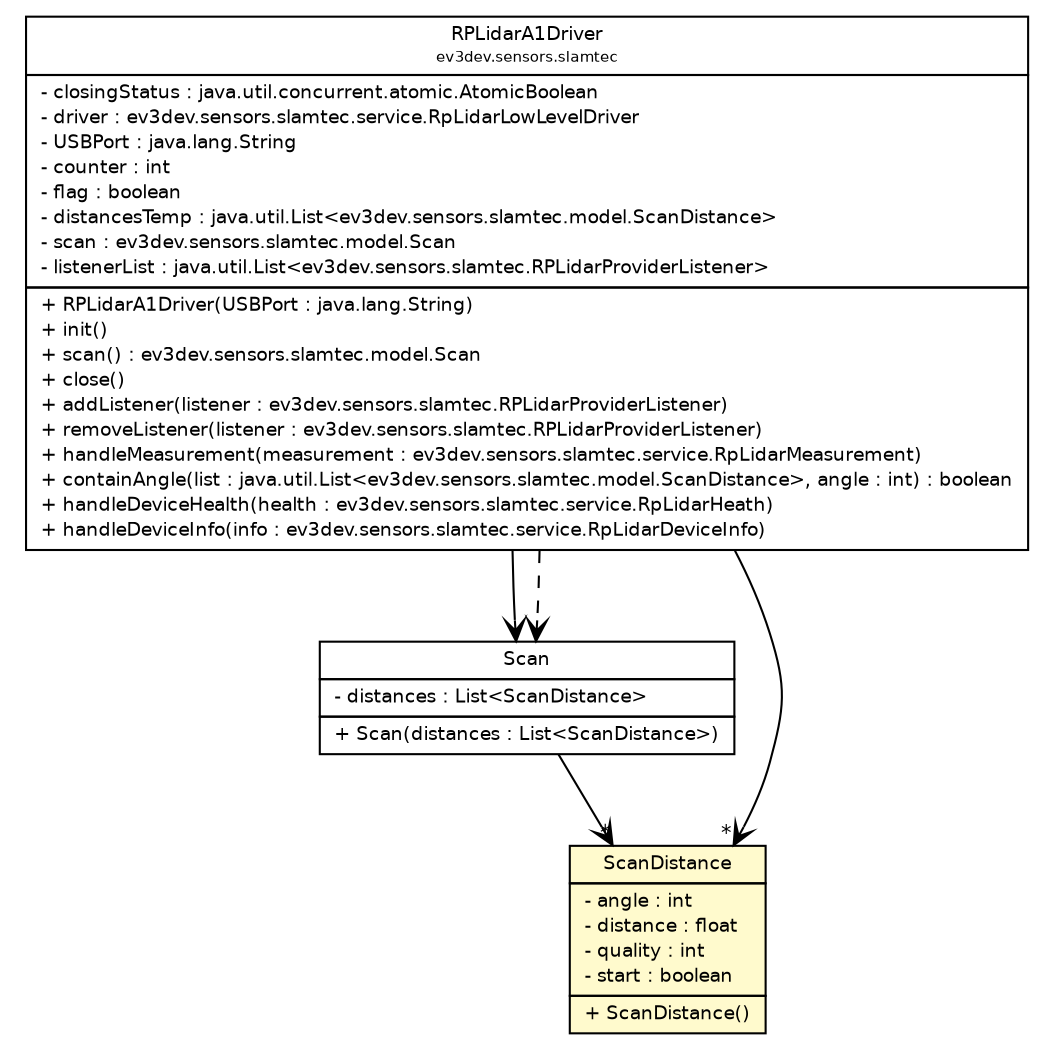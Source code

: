 #!/usr/local/bin/dot
#
# Class diagram 
# Generated by UMLGraph version R5_6-24-gf6e263 (http://www.umlgraph.org/)
#

digraph G {
	edge [fontname="Helvetica",fontsize=10,labelfontname="Helvetica",labelfontsize=10];
	node [fontname="Helvetica",fontsize=10,shape=plaintext];
	nodesep=0.25;
	ranksep=0.5;
	// ev3dev.sensors.slamtec.RPLidarA1Driver
	c387 [label=<<table title="ev3dev.sensors.slamtec.RPLidarA1Driver" border="0" cellborder="1" cellspacing="0" cellpadding="2" port="p" href="../RPLidarA1Driver.html">
		<tr><td><table border="0" cellspacing="0" cellpadding="1">
<tr><td align="center" balign="center"> RPLidarA1Driver </td></tr>
<tr><td align="center" balign="center"><font point-size="7.0"> ev3dev.sensors.slamtec </font></td></tr>
		</table></td></tr>
		<tr><td><table border="0" cellspacing="0" cellpadding="1">
<tr><td align="left" balign="left"> - closingStatus : java.util.concurrent.atomic.AtomicBoolean </td></tr>
<tr><td align="left" balign="left"> - driver : ev3dev.sensors.slamtec.service.RpLidarLowLevelDriver </td></tr>
<tr><td align="left" balign="left"> - USBPort : java.lang.String </td></tr>
<tr><td align="left" balign="left"> - counter : int </td></tr>
<tr><td align="left" balign="left"> - flag : boolean </td></tr>
<tr><td align="left" balign="left"> - distancesTemp : java.util.List&lt;ev3dev.sensors.slamtec.model.ScanDistance&gt; </td></tr>
<tr><td align="left" balign="left"> - scan : ev3dev.sensors.slamtec.model.Scan </td></tr>
<tr><td align="left" balign="left"> - listenerList : java.util.List&lt;ev3dev.sensors.slamtec.RPLidarProviderListener&gt; </td></tr>
		</table></td></tr>
		<tr><td><table border="0" cellspacing="0" cellpadding="1">
<tr><td align="left" balign="left"> + RPLidarA1Driver(USBPort : java.lang.String) </td></tr>
<tr><td align="left" balign="left"> + init() </td></tr>
<tr><td align="left" balign="left"> + scan() : ev3dev.sensors.slamtec.model.Scan </td></tr>
<tr><td align="left" balign="left"> + close() </td></tr>
<tr><td align="left" balign="left"> + addListener(listener : ev3dev.sensors.slamtec.RPLidarProviderListener) </td></tr>
<tr><td align="left" balign="left"> + removeListener(listener : ev3dev.sensors.slamtec.RPLidarProviderListener) </td></tr>
<tr><td align="left" balign="left"> + handleMeasurement(measurement : ev3dev.sensors.slamtec.service.RpLidarMeasurement) </td></tr>
<tr><td align="left" balign="left"> + containAngle(list : java.util.List&lt;ev3dev.sensors.slamtec.model.ScanDistance&gt;, angle : int) : boolean </td></tr>
<tr><td align="left" balign="left"> + handleDeviceHealth(health : ev3dev.sensors.slamtec.service.RpLidarHeath) </td></tr>
<tr><td align="left" balign="left"> + handleDeviceInfo(info : ev3dev.sensors.slamtec.service.RpLidarDeviceInfo) </td></tr>
		</table></td></tr>
		</table>>, URL="../RPLidarA1Driver.html", fontname="Helvetica", fontcolor="black", fontsize=9.0];
	// ev3dev.sensors.slamtec.model.Scan
	c394 [label=<<table title="ev3dev.sensors.slamtec.model.Scan" border="0" cellborder="1" cellspacing="0" cellpadding="2" port="p" href="./Scan.html">
		<tr><td><table border="0" cellspacing="0" cellpadding="1">
<tr><td align="center" balign="center"> Scan </td></tr>
		</table></td></tr>
		<tr><td><table border="0" cellspacing="0" cellpadding="1">
<tr><td align="left" balign="left"> - distances : List&lt;ScanDistance&gt; </td></tr>
		</table></td></tr>
		<tr><td><table border="0" cellspacing="0" cellpadding="1">
<tr><td align="left" balign="left"> + Scan(distances : List&lt;ScanDistance&gt;) </td></tr>
		</table></td></tr>
		</table>>, URL="./Scan.html", fontname="Helvetica", fontcolor="black", fontsize=9.0];
	// ev3dev.sensors.slamtec.model.ScanDistance
	c395 [label=<<table title="ev3dev.sensors.slamtec.model.ScanDistance" border="0" cellborder="1" cellspacing="0" cellpadding="2" port="p" bgcolor="lemonChiffon" href="./ScanDistance.html">
		<tr><td><table border="0" cellspacing="0" cellpadding="1">
<tr><td align="center" balign="center"> ScanDistance </td></tr>
		</table></td></tr>
		<tr><td><table border="0" cellspacing="0" cellpadding="1">
<tr><td align="left" balign="left"> - angle : int </td></tr>
<tr><td align="left" balign="left"> - distance : float </td></tr>
<tr><td align="left" balign="left"> - quality : int </td></tr>
<tr><td align="left" balign="left"> - start : boolean </td></tr>
		</table></td></tr>
		<tr><td><table border="0" cellspacing="0" cellpadding="1">
<tr><td align="left" balign="left"> + ScanDistance() </td></tr>
		</table></td></tr>
		</table>>, URL="./ScanDistance.html", fontname="Helvetica", fontcolor="black", fontsize=9.0];
	// ev3dev.sensors.slamtec.RPLidarA1Driver NAVASSOC ev3dev.sensors.slamtec.model.ScanDistance
	c387:p -> c395:p [taillabel="", label="", headlabel="*", fontname="Helvetica", fontcolor="black", fontsize=10.0, color="black", arrowhead=open];
	// ev3dev.sensors.slamtec.RPLidarA1Driver NAVASSOC ev3dev.sensors.slamtec.model.Scan
	c387:p -> c394:p [taillabel="", label="", headlabel="", fontname="Helvetica", fontcolor="black", fontsize=10.0, color="black", arrowhead=open];
	// ev3dev.sensors.slamtec.model.Scan NAVASSOC ev3dev.sensors.slamtec.model.ScanDistance
	c394:p -> c395:p [taillabel="", label="", headlabel="*", fontname="Helvetica", fontcolor="black", fontsize=10.0, color="black", arrowhead=open];
	// ev3dev.sensors.slamtec.RPLidarA1Driver DEPEND ev3dev.sensors.slamtec.model.Scan
	c387:p -> c394:p [taillabel="", label="", headlabel="", fontname="Helvetica", fontcolor="black", fontsize=10.0, color="black", arrowhead=open, style=dashed];
}

